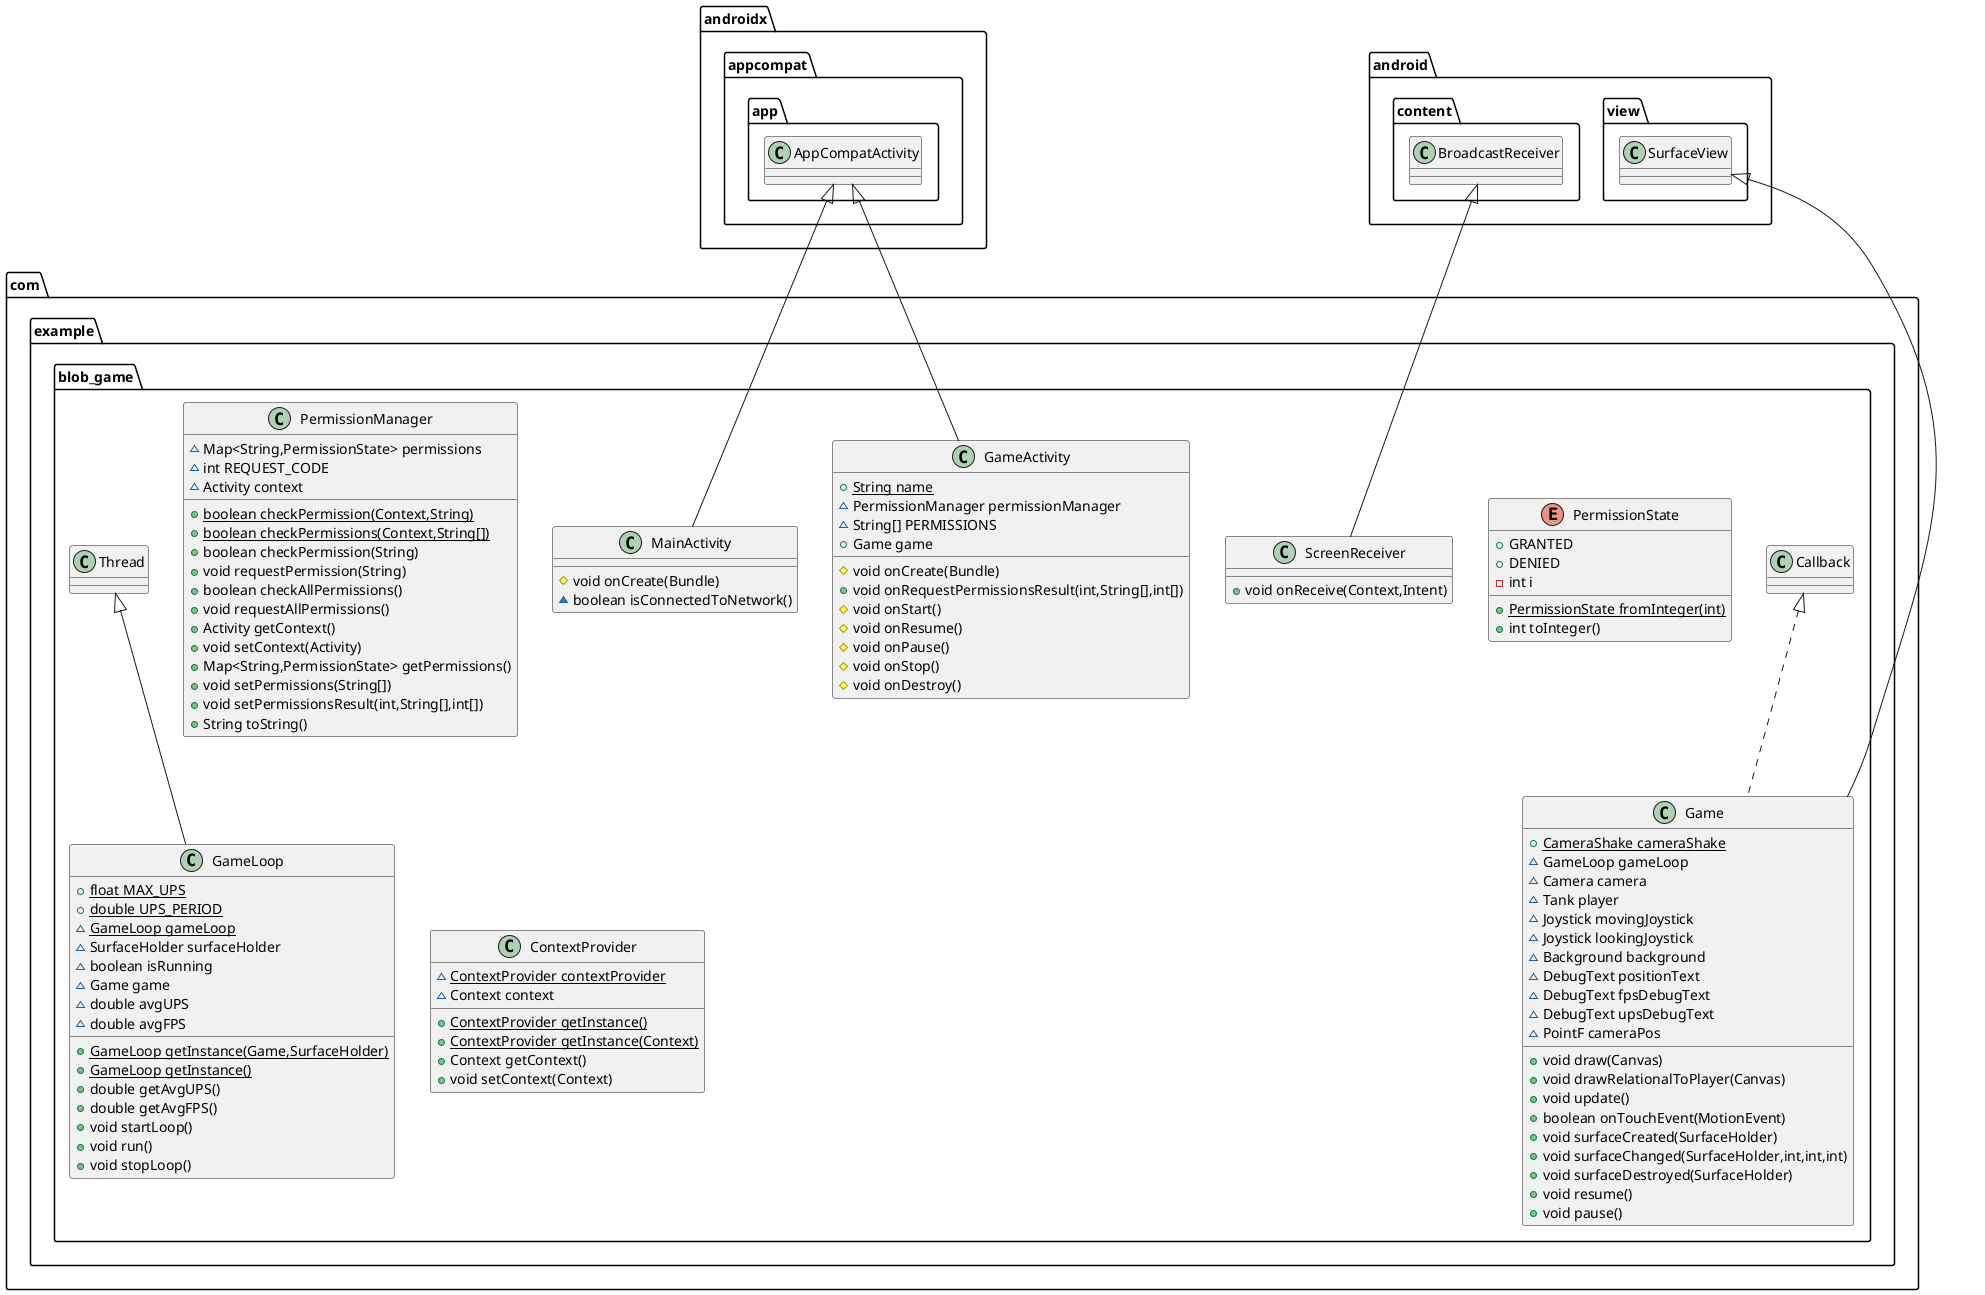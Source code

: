 @startuml
class com.example.blob_game.PermissionManager {
~ Map<String,PermissionState> permissions
~ int REQUEST_CODE
~ Activity context
+ {static} boolean checkPermission(Context,String)
+ {static} boolean checkPermissions(Context,String[])
+ boolean checkPermission(String)
+ void requestPermission(String)
+ boolean checkAllPermissions()
+ void requestAllPermissions()
+ Activity getContext()
+ void setContext(Activity)
+ Map<String,PermissionState> getPermissions()
+ void setPermissions(String[])
+ void setPermissionsResult(int,String[],int[])
+ String toString()
}
enum com.example.blob_game.PermissionState {
+  GRANTED
+  DENIED
- int i
+ {static} PermissionState fromInteger(int)
+ int toInteger()
}
class com.example.blob_game.ContextProvider {
~ {static} ContextProvider contextProvider
~ Context context
+ {static} ContextProvider getInstance()
+ {static} ContextProvider getInstance(Context)
+ Context getContext()
+ void setContext(Context)
}
class com.example.blob_game.GameLoop {
+ {static} float MAX_UPS
+ {static} double UPS_PERIOD
~ {static} GameLoop gameLoop
~ SurfaceHolder surfaceHolder
~ boolean isRunning
~ Game game
~ double avgUPS
~ double avgFPS
+ {static} GameLoop getInstance(Game,SurfaceHolder)
+ {static} GameLoop getInstance()
+ double getAvgUPS()
+ double getAvgFPS()
+ void startLoop()
+ void run()
+ void stopLoop()
}
class com.example.blob_game.GameActivity {
+ {static} String name
~ PermissionManager permissionManager
~ String[] PERMISSIONS
+ Game game
# void onCreate(Bundle)
+ void onRequestPermissionsResult(int,String[],int[])
# void onStart()
# void onResume()
# void onPause()
# void onStop()
# void onDestroy()
}
class com.example.blob_game.ScreenReceiver {
+ void onReceive(Context,Intent)
}
class com.example.blob_game.Game {
+ {static} CameraShake cameraShake
~ GameLoop gameLoop
~ Camera camera
~ Tank player
~ Joystick movingJoystick
~ Joystick lookingJoystick
~ Background background
~ DebugText positionText
~ DebugText fpsDebugText
~ DebugText upsDebugText
~ PointF cameraPos
+ void draw(Canvas)
+ void drawRelationalToPlayer(Canvas)
+ void update()
+ boolean onTouchEvent(MotionEvent)
+ void surfaceCreated(SurfaceHolder)
+ void surfaceChanged(SurfaceHolder,int,int,int)
+ void surfaceDestroyed(SurfaceHolder)
+ void resume()
+ void pause()
}
class com.example.blob_game.MainActivity {
# void onCreate(Bundle)
~ boolean isConnectedToNetwork()
}


com.example.blob_game.Thread <|-- com.example.blob_game.GameLoop
androidx.appcompat.app.AppCompatActivity <|-- com.example.blob_game.GameActivity
android.content.BroadcastReceiver <|-- com.example.blob_game.ScreenReceiver
com.example.blob_game.Callback <|.. com.example.blob_game.Game
android.view.SurfaceView <|-- com.example.blob_game.Game
androidx.appcompat.app.AppCompatActivity <|-- com.example.blob_game.MainActivity
@enduml